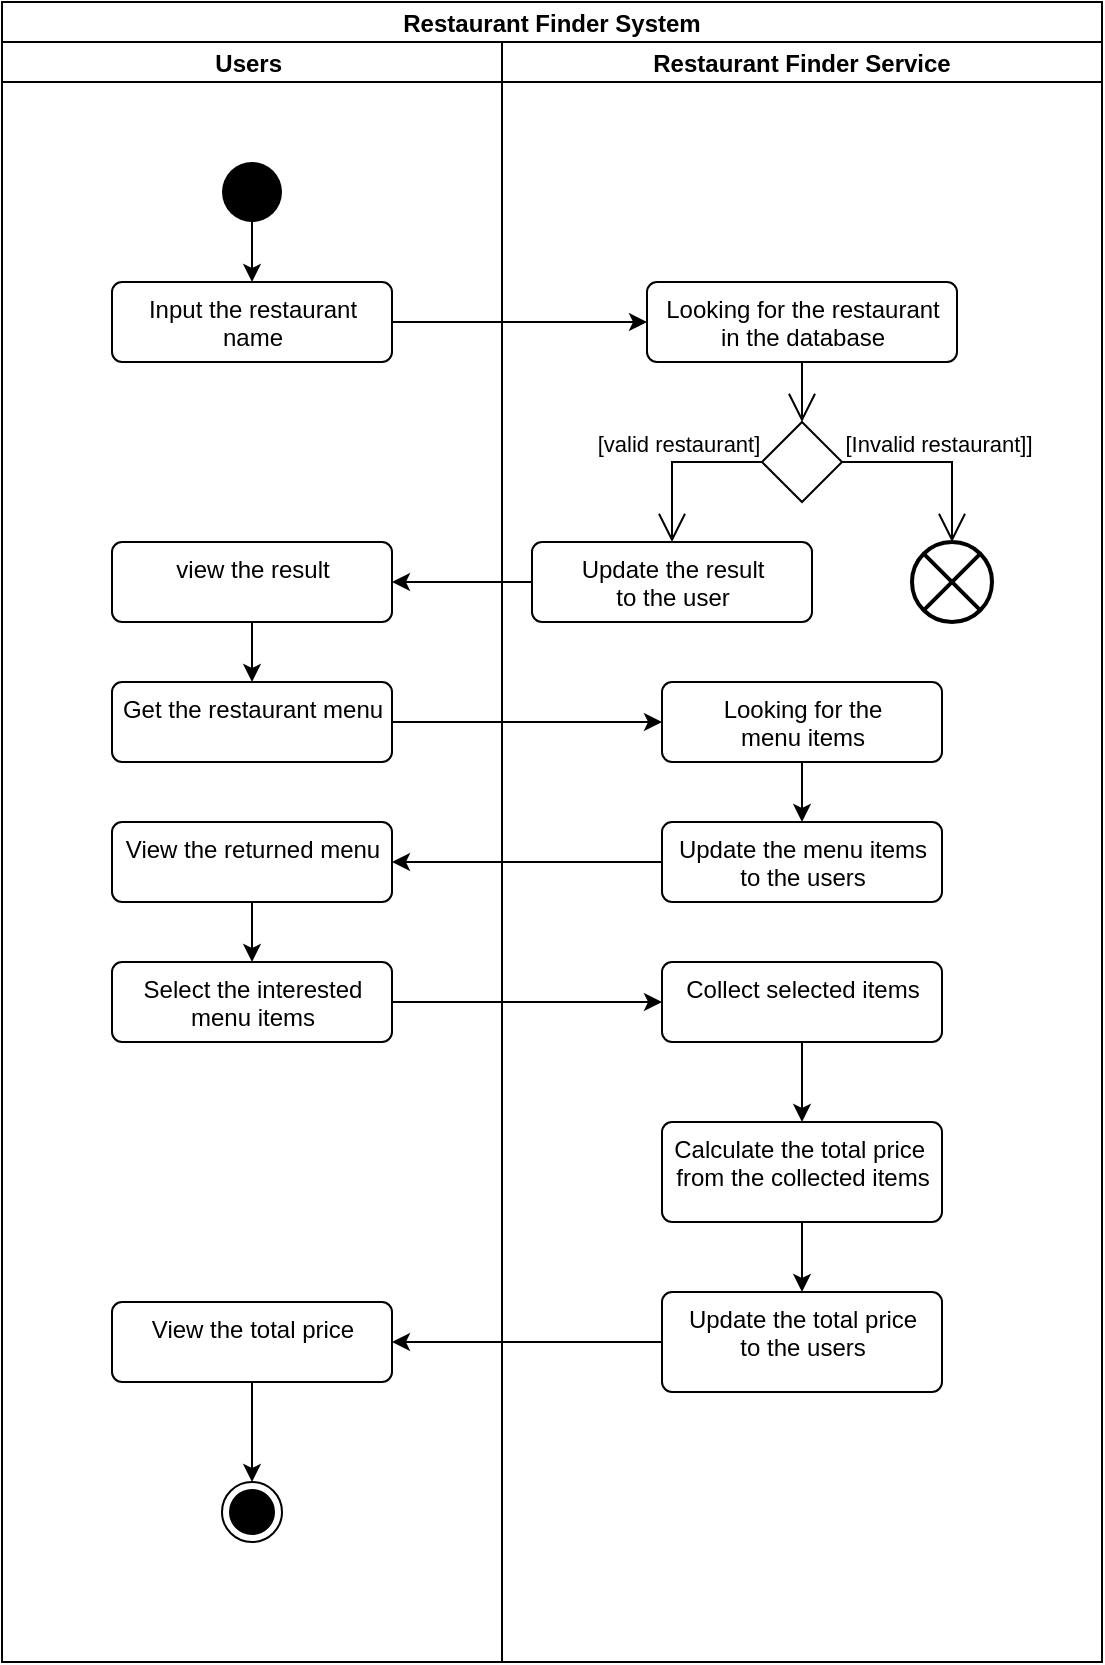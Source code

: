 <mxfile version="20.3.7" type="github">
  <diagram id="gbzk3yQSj8liMku1RLfF" name="Page-1">
    <mxGraphModel dx="2066" dy="1154" grid="1" gridSize="10" guides="1" tooltips="1" connect="1" arrows="1" fold="1" page="1" pageScale="1" pageWidth="850" pageHeight="1100" math="0" shadow="0">
      <root>
        <mxCell id="0" />
        <mxCell id="1" parent="0" />
        <mxCell id="S5wvV7lNFDj4NxCUPVdr-1" value="Restaurant Finder System" style="swimlane;childLayout=stackLayout;resizeParent=1;resizeParentMax=0;startSize=20;" parent="1" vertex="1">
          <mxGeometry x="175" y="50" width="550" height="830" as="geometry" />
        </mxCell>
        <mxCell id="S5wvV7lNFDj4NxCUPVdr-2" value="Users " style="swimlane;startSize=20;" parent="S5wvV7lNFDj4NxCUPVdr-1" vertex="1">
          <mxGeometry y="20" width="250" height="810" as="geometry" />
        </mxCell>
        <mxCell id="S5wvV7lNFDj4NxCUPVdr-8" style="edgeStyle=orthogonalEdgeStyle;rounded=0;orthogonalLoop=1;jettySize=auto;html=1;" parent="S5wvV7lNFDj4NxCUPVdr-2" source="S5wvV7lNFDj4NxCUPVdr-5" target="S5wvV7lNFDj4NxCUPVdr-6" edge="1">
          <mxGeometry relative="1" as="geometry" />
        </mxCell>
        <mxCell id="S5wvV7lNFDj4NxCUPVdr-5" value="" style="ellipse;fillColor=#000000;strokeColor=none;" parent="S5wvV7lNFDj4NxCUPVdr-2" vertex="1">
          <mxGeometry x="110" y="60" width="30" height="30" as="geometry" />
        </mxCell>
        <mxCell id="S5wvV7lNFDj4NxCUPVdr-6" value="Input the restaurant &lt;br&gt;name" style="html=1;align=center;verticalAlign=top;rounded=1;absoluteArcSize=1;arcSize=10;dashed=0;" parent="S5wvV7lNFDj4NxCUPVdr-2" vertex="1">
          <mxGeometry x="55" y="120" width="140" height="40" as="geometry" />
        </mxCell>
        <mxCell id="S5wvV7lNFDj4NxCUPVdr-23" style="edgeStyle=orthogonalEdgeStyle;rounded=0;orthogonalLoop=1;jettySize=auto;html=1;" parent="S5wvV7lNFDj4NxCUPVdr-2" source="S5wvV7lNFDj4NxCUPVdr-20" target="S5wvV7lNFDj4NxCUPVdr-22" edge="1">
          <mxGeometry relative="1" as="geometry" />
        </mxCell>
        <mxCell id="S5wvV7lNFDj4NxCUPVdr-20" value="view the result" style="html=1;align=center;verticalAlign=top;rounded=1;absoluteArcSize=1;arcSize=10;dashed=0;" parent="S5wvV7lNFDj4NxCUPVdr-2" vertex="1">
          <mxGeometry x="55" y="250" width="140" height="40" as="geometry" />
        </mxCell>
        <mxCell id="S5wvV7lNFDj4NxCUPVdr-22" value="Get the restaurant menu" style="html=1;align=center;verticalAlign=top;rounded=1;absoluteArcSize=1;arcSize=10;dashed=0;" parent="S5wvV7lNFDj4NxCUPVdr-2" vertex="1">
          <mxGeometry x="55" y="320" width="140" height="40" as="geometry" />
        </mxCell>
        <mxCell id="S5wvV7lNFDj4NxCUPVdr-30" style="edgeStyle=orthogonalEdgeStyle;rounded=0;orthogonalLoop=1;jettySize=auto;html=1;" parent="S5wvV7lNFDj4NxCUPVdr-2" source="S5wvV7lNFDj4NxCUPVdr-27" target="S5wvV7lNFDj4NxCUPVdr-29" edge="1">
          <mxGeometry relative="1" as="geometry" />
        </mxCell>
        <mxCell id="S5wvV7lNFDj4NxCUPVdr-27" value="View the returned menu" style="html=1;align=center;verticalAlign=top;rounded=1;absoluteArcSize=1;arcSize=10;dashed=0;" parent="S5wvV7lNFDj4NxCUPVdr-2" vertex="1">
          <mxGeometry x="55" y="390" width="140" height="40" as="geometry" />
        </mxCell>
        <mxCell id="S5wvV7lNFDj4NxCUPVdr-29" value="Select the interested&lt;br&gt;menu items" style="html=1;align=center;verticalAlign=top;rounded=1;absoluteArcSize=1;arcSize=10;dashed=0;" parent="S5wvV7lNFDj4NxCUPVdr-2" vertex="1">
          <mxGeometry x="55" y="460" width="140" height="40" as="geometry" />
        </mxCell>
        <mxCell id="S5wvV7lNFDj4NxCUPVdr-42" style="edgeStyle=orthogonalEdgeStyle;rounded=0;orthogonalLoop=1;jettySize=auto;html=1;" parent="S5wvV7lNFDj4NxCUPVdr-2" source="S5wvV7lNFDj4NxCUPVdr-37" target="S5wvV7lNFDj4NxCUPVdr-40" edge="1">
          <mxGeometry relative="1" as="geometry" />
        </mxCell>
        <mxCell id="S5wvV7lNFDj4NxCUPVdr-37" value="View the total price" style="html=1;align=center;verticalAlign=top;rounded=1;absoluteArcSize=1;arcSize=10;dashed=0;" parent="S5wvV7lNFDj4NxCUPVdr-2" vertex="1">
          <mxGeometry x="55" y="630" width="140" height="40" as="geometry" />
        </mxCell>
        <mxCell id="S5wvV7lNFDj4NxCUPVdr-40" value="" style="ellipse;html=1;shape=endState;fillColor=strokeColor;" parent="S5wvV7lNFDj4NxCUPVdr-2" vertex="1">
          <mxGeometry x="110" y="720" width="30" height="30" as="geometry" />
        </mxCell>
        <mxCell id="S5wvV7lNFDj4NxCUPVdr-3" value="Restaurant Finder Service" style="swimlane;startSize=20;" parent="S5wvV7lNFDj4NxCUPVdr-1" vertex="1">
          <mxGeometry x="250" y="20" width="300" height="810" as="geometry" />
        </mxCell>
        <mxCell id="S5wvV7lNFDj4NxCUPVdr-7" value="Looking for the restaurant &lt;br&gt;in the database" style="html=1;align=center;verticalAlign=top;rounded=1;absoluteArcSize=1;arcSize=10;dashed=0;" parent="S5wvV7lNFDj4NxCUPVdr-3" vertex="1">
          <mxGeometry x="72.5" y="120" width="155" height="40" as="geometry" />
        </mxCell>
        <mxCell id="S5wvV7lNFDj4NxCUPVdr-10" value="Update the result &lt;br&gt;to the user" style="html=1;align=center;verticalAlign=top;rounded=1;absoluteArcSize=1;arcSize=10;dashed=0;" parent="S5wvV7lNFDj4NxCUPVdr-3" vertex="1">
          <mxGeometry x="15" y="250" width="140" height="40" as="geometry" />
        </mxCell>
        <mxCell id="S5wvV7lNFDj4NxCUPVdr-11" value="" style="html=1;shape=mxgraph.sysml.flowFinal;strokeWidth=2;verticalLabelPosition=bottom;verticalAlignment=top;" parent="S5wvV7lNFDj4NxCUPVdr-3" vertex="1">
          <mxGeometry x="205" y="250" width="40" height="40" as="geometry" />
        </mxCell>
        <mxCell id="S5wvV7lNFDj4NxCUPVdr-16" value="" style="shape=rhombus;html=1;verticalLabelPosition=bottom;verticalAlignment=top;" parent="S5wvV7lNFDj4NxCUPVdr-3" vertex="1">
          <mxGeometry x="130" y="190" width="40" height="40" as="geometry" />
        </mxCell>
        <mxCell id="S5wvV7lNFDj4NxCUPVdr-17" value="" style="edgeStyle=elbowEdgeStyle;html=1;elbow=horizontal;align=right;verticalAlign=bottom;endArrow=none;rounded=0;labelBackgroundColor=none;startArrow=open;startSize=12;entryX=0.5;entryY=1;entryDx=0;entryDy=0;" parent="S5wvV7lNFDj4NxCUPVdr-3" source="S5wvV7lNFDj4NxCUPVdr-16" target="S5wvV7lNFDj4NxCUPVdr-7" edge="1">
          <mxGeometry relative="1" as="geometry">
            <mxPoint x="-5" y="440" as="targetPoint" />
          </mxGeometry>
        </mxCell>
        <mxCell id="S5wvV7lNFDj4NxCUPVdr-19" value="[Invalid restaurant]]" style="edgeStyle=elbowEdgeStyle;html=1;elbow=vertical;verticalAlign=bottom;endArrow=open;rounded=0;labelBackgroundColor=none;endSize=12;entryX=0.5;entryY=0;entryDx=0;entryDy=0;entryPerimeter=0;exitX=1;exitY=0.5;exitDx=0;exitDy=0;" parent="S5wvV7lNFDj4NxCUPVdr-3" source="S5wvV7lNFDj4NxCUPVdr-16" target="S5wvV7lNFDj4NxCUPVdr-11" edge="1">
          <mxGeometry relative="1" as="geometry">
            <mxPoint x="-105" y="500" as="targetPoint" />
            <Array as="points">
              <mxPoint x="235" y="210" />
            </Array>
          </mxGeometry>
        </mxCell>
        <mxCell id="S5wvV7lNFDj4NxCUPVdr-18" value="[valid restaurant]" style="edgeStyle=elbowEdgeStyle;html=1;elbow=horizontal;verticalAlign=bottom;endArrow=open;rounded=0;labelBackgroundColor=none;endSize=12;" parent="S5wvV7lNFDj4NxCUPVdr-3" source="S5wvV7lNFDj4NxCUPVdr-16" target="S5wvV7lNFDj4NxCUPVdr-10" edge="1">
          <mxGeometry relative="1" as="geometry">
            <mxPoint x="95" y="500" as="targetPoint" />
            <Array as="points">
              <mxPoint x="85" y="210" />
            </Array>
          </mxGeometry>
        </mxCell>
        <mxCell id="S5wvV7lNFDj4NxCUPVdr-26" style="edgeStyle=orthogonalEdgeStyle;rounded=0;orthogonalLoop=1;jettySize=auto;html=1;" parent="S5wvV7lNFDj4NxCUPVdr-3" source="S5wvV7lNFDj4NxCUPVdr-24" target="S5wvV7lNFDj4NxCUPVdr-25" edge="1">
          <mxGeometry relative="1" as="geometry" />
        </mxCell>
        <mxCell id="S5wvV7lNFDj4NxCUPVdr-24" value="Looking for the &lt;br&gt;menu items" style="html=1;align=center;verticalAlign=top;rounded=1;absoluteArcSize=1;arcSize=10;dashed=0;" parent="S5wvV7lNFDj4NxCUPVdr-3" vertex="1">
          <mxGeometry x="80" y="320" width="140" height="40" as="geometry" />
        </mxCell>
        <mxCell id="S5wvV7lNFDj4NxCUPVdr-25" value="Update the menu items&lt;br&gt;to the users" style="html=1;align=center;verticalAlign=top;rounded=1;absoluteArcSize=1;arcSize=10;dashed=0;" parent="S5wvV7lNFDj4NxCUPVdr-3" vertex="1">
          <mxGeometry x="80" y="390" width="140" height="40" as="geometry" />
        </mxCell>
        <mxCell id="S5wvV7lNFDj4NxCUPVdr-33" style="edgeStyle=orthogonalEdgeStyle;rounded=0;orthogonalLoop=1;jettySize=auto;html=1;" parent="S5wvV7lNFDj4NxCUPVdr-3" source="S5wvV7lNFDj4NxCUPVdr-31" target="S5wvV7lNFDj4NxCUPVdr-32" edge="1">
          <mxGeometry relative="1" as="geometry" />
        </mxCell>
        <mxCell id="S5wvV7lNFDj4NxCUPVdr-31" value="Collect selected items" style="html=1;align=center;verticalAlign=top;rounded=1;absoluteArcSize=1;arcSize=10;dashed=0;" parent="S5wvV7lNFDj4NxCUPVdr-3" vertex="1">
          <mxGeometry x="80" y="460" width="140" height="40" as="geometry" />
        </mxCell>
        <mxCell id="S5wvV7lNFDj4NxCUPVdr-36" style="edgeStyle=orthogonalEdgeStyle;rounded=0;orthogonalLoop=1;jettySize=auto;html=1;" parent="S5wvV7lNFDj4NxCUPVdr-3" source="S5wvV7lNFDj4NxCUPVdr-32" target="S5wvV7lNFDj4NxCUPVdr-35" edge="1">
          <mxGeometry relative="1" as="geometry" />
        </mxCell>
        <mxCell id="S5wvV7lNFDj4NxCUPVdr-32" value="Calculate the total price&amp;nbsp;&lt;br&gt;from the collected items" style="html=1;align=center;verticalAlign=top;rounded=1;absoluteArcSize=1;arcSize=10;dashed=0;" parent="S5wvV7lNFDj4NxCUPVdr-3" vertex="1">
          <mxGeometry x="80" y="540" width="140" height="50" as="geometry" />
        </mxCell>
        <mxCell id="S5wvV7lNFDj4NxCUPVdr-35" value="Update the total price&lt;br&gt;to the users" style="html=1;align=center;verticalAlign=top;rounded=1;absoluteArcSize=1;arcSize=10;dashed=0;" parent="S5wvV7lNFDj4NxCUPVdr-3" vertex="1">
          <mxGeometry x="80" y="625" width="140" height="50" as="geometry" />
        </mxCell>
        <mxCell id="S5wvV7lNFDj4NxCUPVdr-9" style="edgeStyle=orthogonalEdgeStyle;rounded=0;orthogonalLoop=1;jettySize=auto;html=1;" parent="S5wvV7lNFDj4NxCUPVdr-1" source="S5wvV7lNFDj4NxCUPVdr-6" target="S5wvV7lNFDj4NxCUPVdr-7" edge="1">
          <mxGeometry relative="1" as="geometry" />
        </mxCell>
        <mxCell id="S5wvV7lNFDj4NxCUPVdr-21" style="edgeStyle=orthogonalEdgeStyle;rounded=0;orthogonalLoop=1;jettySize=auto;html=1;entryX=1;entryY=0.5;entryDx=0;entryDy=0;" parent="S5wvV7lNFDj4NxCUPVdr-1" source="S5wvV7lNFDj4NxCUPVdr-10" target="S5wvV7lNFDj4NxCUPVdr-20" edge="1">
          <mxGeometry relative="1" as="geometry" />
        </mxCell>
        <mxCell id="S5wvV7lNFDj4NxCUPVdr-28" style="edgeStyle=orthogonalEdgeStyle;rounded=0;orthogonalLoop=1;jettySize=auto;html=1;" parent="S5wvV7lNFDj4NxCUPVdr-1" source="S5wvV7lNFDj4NxCUPVdr-25" target="S5wvV7lNFDj4NxCUPVdr-27" edge="1">
          <mxGeometry relative="1" as="geometry" />
        </mxCell>
        <mxCell id="S5wvV7lNFDj4NxCUPVdr-34" style="edgeStyle=orthogonalEdgeStyle;rounded=0;orthogonalLoop=1;jettySize=auto;html=1;" parent="S5wvV7lNFDj4NxCUPVdr-1" source="S5wvV7lNFDj4NxCUPVdr-29" target="S5wvV7lNFDj4NxCUPVdr-31" edge="1">
          <mxGeometry relative="1" as="geometry" />
        </mxCell>
        <mxCell id="S5wvV7lNFDj4NxCUPVdr-38" style="edgeStyle=orthogonalEdgeStyle;rounded=0;orthogonalLoop=1;jettySize=auto;html=1;" parent="S5wvV7lNFDj4NxCUPVdr-1" source="S5wvV7lNFDj4NxCUPVdr-35" target="S5wvV7lNFDj4NxCUPVdr-37" edge="1">
          <mxGeometry relative="1" as="geometry" />
        </mxCell>
        <mxCell id="5FFgN4u_OPAJNUJ0jiH7-1" style="edgeStyle=orthogonalEdgeStyle;rounded=0;orthogonalLoop=1;jettySize=auto;html=1;" edge="1" parent="S5wvV7lNFDj4NxCUPVdr-1" source="S5wvV7lNFDj4NxCUPVdr-22" target="S5wvV7lNFDj4NxCUPVdr-24">
          <mxGeometry relative="1" as="geometry" />
        </mxCell>
      </root>
    </mxGraphModel>
  </diagram>
</mxfile>
